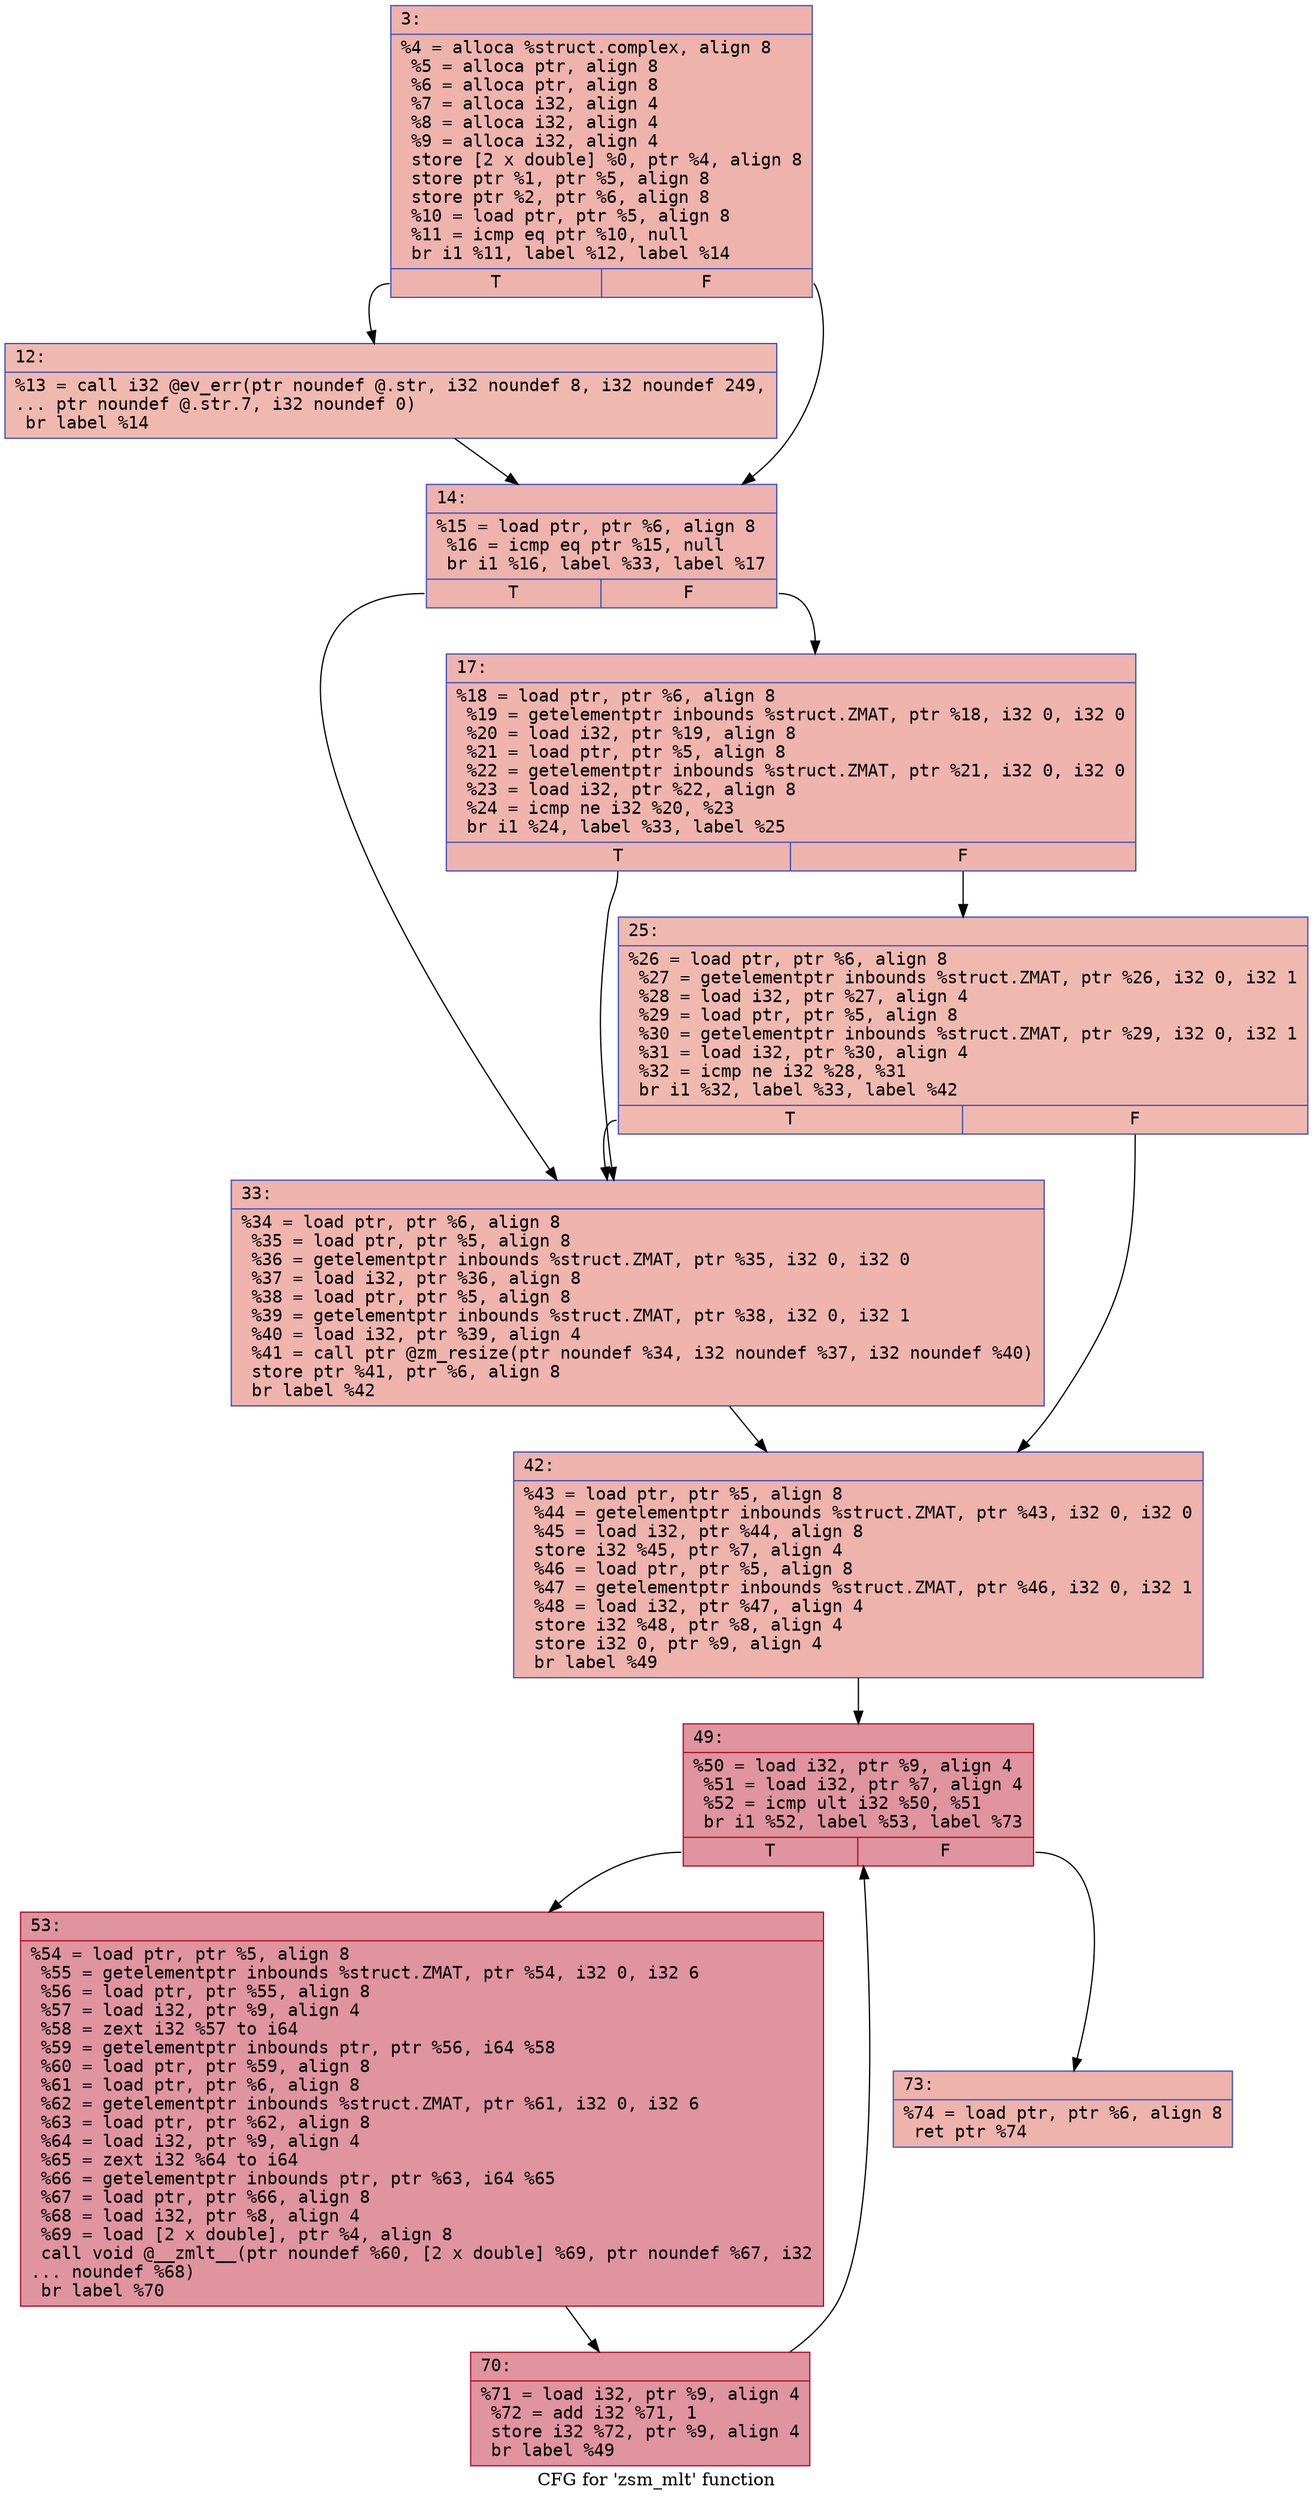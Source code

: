 digraph "CFG for 'zsm_mlt' function" {
	label="CFG for 'zsm_mlt' function";

	Node0x6000006bc410 [shape=record,color="#3d50c3ff", style=filled, fillcolor="#d6524470" fontname="Courier",label="{3:\l|  %4 = alloca %struct.complex, align 8\l  %5 = alloca ptr, align 8\l  %6 = alloca ptr, align 8\l  %7 = alloca i32, align 4\l  %8 = alloca i32, align 4\l  %9 = alloca i32, align 4\l  store [2 x double] %0, ptr %4, align 8\l  store ptr %1, ptr %5, align 8\l  store ptr %2, ptr %6, align 8\l  %10 = load ptr, ptr %5, align 8\l  %11 = icmp eq ptr %10, null\l  br i1 %11, label %12, label %14\l|{<s0>T|<s1>F}}"];
	Node0x6000006bc410:s0 -> Node0x6000006bc460[tooltip="3 -> 12\nProbability 37.50%" ];
	Node0x6000006bc410:s1 -> Node0x6000006bc4b0[tooltip="3 -> 14\nProbability 62.50%" ];
	Node0x6000006bc460 [shape=record,color="#3d50c3ff", style=filled, fillcolor="#de614d70" fontname="Courier",label="{12:\l|  %13 = call i32 @ev_err(ptr noundef @.str, i32 noundef 8, i32 noundef 249,\l... ptr noundef @.str.7, i32 noundef 0)\l  br label %14\l}"];
	Node0x6000006bc460 -> Node0x6000006bc4b0[tooltip="12 -> 14\nProbability 100.00%" ];
	Node0x6000006bc4b0 [shape=record,color="#3d50c3ff", style=filled, fillcolor="#d6524470" fontname="Courier",label="{14:\l|  %15 = load ptr, ptr %6, align 8\l  %16 = icmp eq ptr %15, null\l  br i1 %16, label %33, label %17\l|{<s0>T|<s1>F}}"];
	Node0x6000006bc4b0:s0 -> Node0x6000006bc5a0[tooltip="14 -> 33\nProbability 37.50%" ];
	Node0x6000006bc4b0:s1 -> Node0x6000006bc500[tooltip="14 -> 17\nProbability 62.50%" ];
	Node0x6000006bc500 [shape=record,color="#3d50c3ff", style=filled, fillcolor="#d8564670" fontname="Courier",label="{17:\l|  %18 = load ptr, ptr %6, align 8\l  %19 = getelementptr inbounds %struct.ZMAT, ptr %18, i32 0, i32 0\l  %20 = load i32, ptr %19, align 8\l  %21 = load ptr, ptr %5, align 8\l  %22 = getelementptr inbounds %struct.ZMAT, ptr %21, i32 0, i32 0\l  %23 = load i32, ptr %22, align 8\l  %24 = icmp ne i32 %20, %23\l  br i1 %24, label %33, label %25\l|{<s0>T|<s1>F}}"];
	Node0x6000006bc500:s0 -> Node0x6000006bc5a0[tooltip="17 -> 33\nProbability 50.00%" ];
	Node0x6000006bc500:s1 -> Node0x6000006bc550[tooltip="17 -> 25\nProbability 50.00%" ];
	Node0x6000006bc550 [shape=record,color="#3d50c3ff", style=filled, fillcolor="#de614d70" fontname="Courier",label="{25:\l|  %26 = load ptr, ptr %6, align 8\l  %27 = getelementptr inbounds %struct.ZMAT, ptr %26, i32 0, i32 1\l  %28 = load i32, ptr %27, align 4\l  %29 = load ptr, ptr %5, align 8\l  %30 = getelementptr inbounds %struct.ZMAT, ptr %29, i32 0, i32 1\l  %31 = load i32, ptr %30, align 4\l  %32 = icmp ne i32 %28, %31\l  br i1 %32, label %33, label %42\l|{<s0>T|<s1>F}}"];
	Node0x6000006bc550:s0 -> Node0x6000006bc5a0[tooltip="25 -> 33\nProbability 50.00%" ];
	Node0x6000006bc550:s1 -> Node0x6000006bc5f0[tooltip="25 -> 42\nProbability 50.00%" ];
	Node0x6000006bc5a0 [shape=record,color="#3d50c3ff", style=filled, fillcolor="#d8564670" fontname="Courier",label="{33:\l|  %34 = load ptr, ptr %6, align 8\l  %35 = load ptr, ptr %5, align 8\l  %36 = getelementptr inbounds %struct.ZMAT, ptr %35, i32 0, i32 0\l  %37 = load i32, ptr %36, align 8\l  %38 = load ptr, ptr %5, align 8\l  %39 = getelementptr inbounds %struct.ZMAT, ptr %38, i32 0, i32 1\l  %40 = load i32, ptr %39, align 4\l  %41 = call ptr @zm_resize(ptr noundef %34, i32 noundef %37, i32 noundef %40)\l  store ptr %41, ptr %6, align 8\l  br label %42\l}"];
	Node0x6000006bc5a0 -> Node0x6000006bc5f0[tooltip="33 -> 42\nProbability 100.00%" ];
	Node0x6000006bc5f0 [shape=record,color="#3d50c3ff", style=filled, fillcolor="#d6524470" fontname="Courier",label="{42:\l|  %43 = load ptr, ptr %5, align 8\l  %44 = getelementptr inbounds %struct.ZMAT, ptr %43, i32 0, i32 0\l  %45 = load i32, ptr %44, align 8\l  store i32 %45, ptr %7, align 4\l  %46 = load ptr, ptr %5, align 8\l  %47 = getelementptr inbounds %struct.ZMAT, ptr %46, i32 0, i32 1\l  %48 = load i32, ptr %47, align 4\l  store i32 %48, ptr %8, align 4\l  store i32 0, ptr %9, align 4\l  br label %49\l}"];
	Node0x6000006bc5f0 -> Node0x6000006bc640[tooltip="42 -> 49\nProbability 100.00%" ];
	Node0x6000006bc640 [shape=record,color="#b70d28ff", style=filled, fillcolor="#b70d2870" fontname="Courier",label="{49:\l|  %50 = load i32, ptr %9, align 4\l  %51 = load i32, ptr %7, align 4\l  %52 = icmp ult i32 %50, %51\l  br i1 %52, label %53, label %73\l|{<s0>T|<s1>F}}"];
	Node0x6000006bc640:s0 -> Node0x6000006bc690[tooltip="49 -> 53\nProbability 96.88%" ];
	Node0x6000006bc640:s1 -> Node0x6000006bc730[tooltip="49 -> 73\nProbability 3.12%" ];
	Node0x6000006bc690 [shape=record,color="#b70d28ff", style=filled, fillcolor="#b70d2870" fontname="Courier",label="{53:\l|  %54 = load ptr, ptr %5, align 8\l  %55 = getelementptr inbounds %struct.ZMAT, ptr %54, i32 0, i32 6\l  %56 = load ptr, ptr %55, align 8\l  %57 = load i32, ptr %9, align 4\l  %58 = zext i32 %57 to i64\l  %59 = getelementptr inbounds ptr, ptr %56, i64 %58\l  %60 = load ptr, ptr %59, align 8\l  %61 = load ptr, ptr %6, align 8\l  %62 = getelementptr inbounds %struct.ZMAT, ptr %61, i32 0, i32 6\l  %63 = load ptr, ptr %62, align 8\l  %64 = load i32, ptr %9, align 4\l  %65 = zext i32 %64 to i64\l  %66 = getelementptr inbounds ptr, ptr %63, i64 %65\l  %67 = load ptr, ptr %66, align 8\l  %68 = load i32, ptr %8, align 4\l  %69 = load [2 x double], ptr %4, align 8\l  call void @__zmlt__(ptr noundef %60, [2 x double] %69, ptr noundef %67, i32\l... noundef %68)\l  br label %70\l}"];
	Node0x6000006bc690 -> Node0x6000006bc6e0[tooltip="53 -> 70\nProbability 100.00%" ];
	Node0x6000006bc6e0 [shape=record,color="#b70d28ff", style=filled, fillcolor="#b70d2870" fontname="Courier",label="{70:\l|  %71 = load i32, ptr %9, align 4\l  %72 = add i32 %71, 1\l  store i32 %72, ptr %9, align 4\l  br label %49\l}"];
	Node0x6000006bc6e0 -> Node0x6000006bc640[tooltip="70 -> 49\nProbability 100.00%" ];
	Node0x6000006bc730 [shape=record,color="#3d50c3ff", style=filled, fillcolor="#d6524470" fontname="Courier",label="{73:\l|  %74 = load ptr, ptr %6, align 8\l  ret ptr %74\l}"];
}
